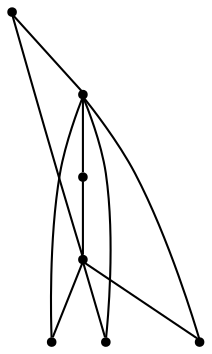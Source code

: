 graph {
  node [shape=point,comment="{\"directed\":false,\"doi\":\"10.1007/978-3-031-49275-4_3\",\"figure\":\"12 (1)\"}"]

  v0 [pos="648.2118091644559,2150.0768893136733"]
  v1 [pos="648.2118091644559,2023.8041754931382"]
  v2 [pos="406.3147358179075,2150.073519168839"]
  v3 [pos="649.8870460287071,1831.53925674742"]
  v4 [pos="406.3147358179075,2023.8050021324375"]
  v5 [pos="648.2118091644559,1897.5322883119024"]
  v6 [pos="648.2118091644559,2276.3412731535805"]

  v0 -- v2 [id="-1",pos="648.2118091644559,2150.0768893136733 882.7739664781031,2280.238432334605 847.8642431040428,2318.20241442708 787.7380239845371,2340.476528275157 727.6117412766137,2362.7506421232347 642.2731596588133,2369.3308181180582 558.1430759193614,2353.25751641423 474.01718901547764,2337.184341885679 391.09979998994254,2298.457816833753 406.3147358179075,2150.073519168839"]
  v2 -- v6 [id="-2",pos="406.3147358179075,2150.073519168839 648.2118091644559,2276.3412731535805 648.2118091644559,2276.3412731535805 648.2118091644559,2276.3412731535805"]
  v4 -- v6 [id="-3",pos="406.3147358179075,2023.8050021324375 648.2118091644559,2276.3412731535805 648.2118091644559,2276.3412731535805 648.2118091644559,2276.3412731535805"]
  v4 -- v0 [id="-4",pos="406.3147358179075,2023.8050021324375 648.2118091644559,2150.0768893136733 648.2118091644559,2150.0768893136733 648.2118091644559,2150.0768893136733"]
  v4 -- v1 [id="-5",pos="406.3147358179075,2023.8050021324375 648.2118091644559,2023.8041754931382 648.2118091644559,2023.8041754931382 648.2118091644559,2023.8041754931382"]
  v4 -- v5 [id="-6",pos="406.3147358179075,2023.8050021324375 648.2118091644559,1897.5322883119024 648.2118091644559,1897.5322883119024 648.2118091644559,1897.5322883119024"]
  v1 -- v2 [id="-7",pos="648.2118091644559,2023.8041754931382 546.9745970001547,2121.231819678337 576.2793192962336,2161.271047936977 614.2019890776561,2188.9417174790756 652.1247224474963,2216.612514196451 698.665466891098,2231.9063586290185 729.349485555462,2249.3630729934384 760.0293709726757,2266.8199145331355 774.8525941990694,2286.435174869998 771.1144854762804,2300.7998767305594 767.3681102591906,2315.1644514158443 745.0686695872191,2324.2783404495513 714.6721341592673,2328.8664429092105 684.2797955668836,2333.454672544147 645.7945590540877,2333.517115605036 611.3682348313667,2326.1785934348945 576.9377137730776,2318.8399440894764 546.5704290172669,2304.0919359447607 518.2950760268817,2286.847731467806 490.0155579951374,2269.6036541661288 463.83223215280447,2249.8631261816577 406.3147358179075,2150.073519168839"]
  v2 -- v5 [id="-8",pos="406.3147358179075,2150.073519168839 648.2118091644559,1897.5322883119024 648.2118091644559,1897.5322883119024 648.2118091644559,1897.5322883119024"]
  v2 -- v3 [id="-9",pos="406.3147358179075,2150.073519168839 649.8870460287071,1831.53925674742 649.8870460287071,1831.53925674742 649.8870460287071,1831.53925674742"]
  v3 -- v4 [id="-10",pos="649.8870460287071,1831.53925674742 406.3147358179075,2023.8050021324375 406.3147358179075,2023.8050021324375 406.3147358179075,2023.8050021324375"]
}